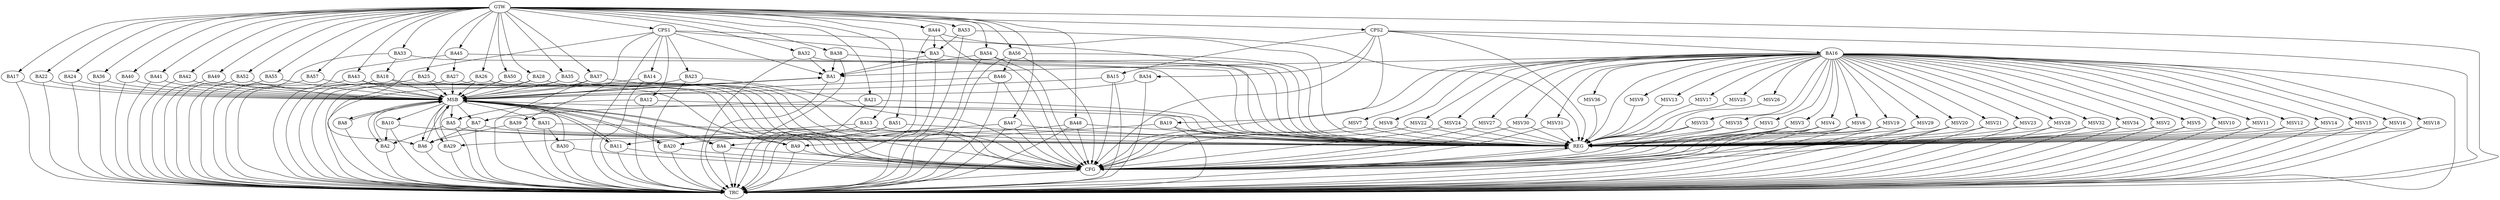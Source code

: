 strict digraph G {
  BA1 [ label="BA1" ];
  BA2 [ label="BA2" ];
  BA3 [ label="BA3" ];
  BA4 [ label="BA4" ];
  BA5 [ label="BA5" ];
  BA6 [ label="BA6" ];
  BA7 [ label="BA7" ];
  BA8 [ label="BA8" ];
  BA9 [ label="BA9" ];
  BA10 [ label="BA10" ];
  BA11 [ label="BA11" ];
  BA12 [ label="BA12" ];
  BA13 [ label="BA13" ];
  BA14 [ label="BA14" ];
  BA15 [ label="BA15" ];
  BA16 [ label="BA16" ];
  BA17 [ label="BA17" ];
  BA18 [ label="BA18" ];
  BA19 [ label="BA19" ];
  BA20 [ label="BA20" ];
  BA21 [ label="BA21" ];
  BA22 [ label="BA22" ];
  BA23 [ label="BA23" ];
  BA24 [ label="BA24" ];
  BA25 [ label="BA25" ];
  BA26 [ label="BA26" ];
  BA27 [ label="BA27" ];
  BA28 [ label="BA28" ];
  BA29 [ label="BA29" ];
  BA30 [ label="BA30" ];
  BA31 [ label="BA31" ];
  BA32 [ label="BA32" ];
  BA33 [ label="BA33" ];
  BA34 [ label="BA34" ];
  BA35 [ label="BA35" ];
  BA36 [ label="BA36" ];
  BA37 [ label="BA37" ];
  BA38 [ label="BA38" ];
  BA39 [ label="BA39" ];
  BA40 [ label="BA40" ];
  BA41 [ label="BA41" ];
  BA42 [ label="BA42" ];
  BA43 [ label="BA43" ];
  BA44 [ label="BA44" ];
  BA45 [ label="BA45" ];
  BA46 [ label="BA46" ];
  BA47 [ label="BA47" ];
  BA48 [ label="BA48" ];
  BA49 [ label="BA49" ];
  BA50 [ label="BA50" ];
  BA51 [ label="BA51" ];
  BA52 [ label="BA52" ];
  BA53 [ label="BA53" ];
  BA54 [ label="BA54" ];
  BA55 [ label="BA55" ];
  BA56 [ label="BA56" ];
  BA57 [ label="BA57" ];
  CPS1 [ label="CPS1" ];
  CPS2 [ label="CPS2" ];
  GTW [ label="GTW" ];
  REG [ label="REG" ];
  MSB [ label="MSB" ];
  CFG [ label="CFG" ];
  TRC [ label="TRC" ];
  MSV1 [ label="MSV1" ];
  MSV2 [ label="MSV2" ];
  MSV3 [ label="MSV3" ];
  MSV4 [ label="MSV4" ];
  MSV5 [ label="MSV5" ];
  MSV6 [ label="MSV6" ];
  MSV7 [ label="MSV7" ];
  MSV8 [ label="MSV8" ];
  MSV9 [ label="MSV9" ];
  MSV10 [ label="MSV10" ];
  MSV11 [ label="MSV11" ];
  MSV12 [ label="MSV12" ];
  MSV13 [ label="MSV13" ];
  MSV14 [ label="MSV14" ];
  MSV15 [ label="MSV15" ];
  MSV16 [ label="MSV16" ];
  MSV17 [ label="MSV17" ];
  MSV18 [ label="MSV18" ];
  MSV19 [ label="MSV19" ];
  MSV20 [ label="MSV20" ];
  MSV21 [ label="MSV21" ];
  MSV22 [ label="MSV22" ];
  MSV23 [ label="MSV23" ];
  MSV24 [ label="MSV24" ];
  MSV25 [ label="MSV25" ];
  MSV26 [ label="MSV26" ];
  MSV27 [ label="MSV27" ];
  MSV28 [ label="MSV28" ];
  MSV29 [ label="MSV29" ];
  MSV30 [ label="MSV30" ];
  MSV31 [ label="MSV31" ];
  MSV32 [ label="MSV32" ];
  MSV33 [ label="MSV33" ];
  MSV34 [ label="MSV34" ];
  MSV35 [ label="MSV35" ];
  MSV36 [ label="MSV36" ];
  BA3 -> BA1;
  BA5 -> BA2;
  BA7 -> BA6;
  BA10 -> BA2;
  BA12 -> BA5;
  BA13 -> BA11;
  BA16 -> BA1;
  BA19 -> BA9;
  BA21 -> BA7;
  BA31 -> BA30;
  BA32 -> BA1;
  BA33 -> BA18;
  BA38 -> BA1;
  BA39 -> BA6;
  BA44 -> BA3;
  BA45 -> BA27;
  BA47 -> BA4;
  BA48 -> BA29;
  BA51 -> BA20;
  BA53 -> BA3;
  BA54 -> BA1;
  BA56 -> BA46;
  CPS1 -> BA6;
  CPS1 -> BA23;
  CPS1 -> BA12;
  CPS1 -> BA3;
  CPS1 -> BA14;
  CPS1 -> BA39;
  CPS1 -> BA1;
  CPS2 -> BA34;
  CPS2 -> BA16;
  CPS2 -> BA19;
  CPS2 -> BA15;
  GTW -> BA13;
  GTW -> BA17;
  GTW -> BA21;
  GTW -> BA22;
  GTW -> BA24;
  GTW -> BA25;
  GTW -> BA26;
  GTW -> BA28;
  GTW -> BA32;
  GTW -> BA33;
  GTW -> BA35;
  GTW -> BA36;
  GTW -> BA37;
  GTW -> BA38;
  GTW -> BA40;
  GTW -> BA41;
  GTW -> BA42;
  GTW -> BA43;
  GTW -> BA44;
  GTW -> BA45;
  GTW -> BA47;
  GTW -> BA48;
  GTW -> BA49;
  GTW -> BA50;
  GTW -> BA51;
  GTW -> BA52;
  GTW -> BA53;
  GTW -> BA54;
  GTW -> BA55;
  GTW -> BA56;
  GTW -> BA57;
  GTW -> CPS1;
  GTW -> CPS2;
  BA3 -> REG;
  BA5 -> REG;
  BA7 -> REG;
  BA10 -> REG;
  BA12 -> REG;
  BA13 -> REG;
  BA16 -> REG;
  BA19 -> REG;
  BA21 -> REG;
  BA31 -> REG;
  BA32 -> REG;
  BA33 -> REG;
  BA38 -> REG;
  BA39 -> REG;
  BA44 -> REG;
  BA45 -> REG;
  BA47 -> REG;
  BA48 -> REG;
  BA51 -> REG;
  BA53 -> REG;
  BA54 -> REG;
  BA56 -> REG;
  CPS1 -> REG;
  CPS2 -> REG;
  BA1 -> MSB;
  MSB -> BA2;
  MSB -> REG;
  BA2 -> MSB;
  MSB -> BA1;
  BA4 -> MSB;
  BA6 -> MSB;
  BA8 -> MSB;
  MSB -> BA7;
  BA9 -> MSB;
  BA11 -> MSB;
  BA14 -> MSB;
  MSB -> BA6;
  BA15 -> MSB;
  BA17 -> MSB;
  BA18 -> MSB;
  BA20 -> MSB;
  MSB -> BA11;
  BA22 -> MSB;
  MSB -> BA10;
  BA23 -> MSB;
  MSB -> BA8;
  BA24 -> MSB;
  BA25 -> MSB;
  BA26 -> MSB;
  BA27 -> MSB;
  MSB -> BA4;
  BA28 -> MSB;
  BA29 -> MSB;
  BA30 -> MSB;
  BA34 -> MSB;
  MSB -> BA29;
  BA35 -> MSB;
  BA36 -> MSB;
  BA37 -> MSB;
  BA40 -> MSB;
  BA41 -> MSB;
  MSB -> BA20;
  BA42 -> MSB;
  BA43 -> MSB;
  MSB -> BA31;
  BA46 -> MSB;
  BA49 -> MSB;
  BA50 -> MSB;
  MSB -> BA5;
  BA52 -> MSB;
  MSB -> BA9;
  BA55 -> MSB;
  BA57 -> MSB;
  BA15 -> CFG;
  BA56 -> CFG;
  BA18 -> CFG;
  BA25 -> CFG;
  BA50 -> CFG;
  BA43 -> CFG;
  BA11 -> CFG;
  BA54 -> CFG;
  CPS2 -> CFG;
  BA9 -> CFG;
  BA23 -> CFG;
  BA4 -> CFG;
  BA28 -> CFG;
  BA20 -> CFG;
  BA46 -> CFG;
  BA47 -> CFG;
  BA30 -> CFG;
  BA35 -> CFG;
  BA16 -> CFG;
  BA48 -> CFG;
  BA44 -> CFG;
  BA37 -> CFG;
  BA27 -> CFG;
  BA26 -> CFG;
  REG -> CFG;
  BA1 -> TRC;
  BA2 -> TRC;
  BA3 -> TRC;
  BA4 -> TRC;
  BA5 -> TRC;
  BA6 -> TRC;
  BA7 -> TRC;
  BA8 -> TRC;
  BA9 -> TRC;
  BA10 -> TRC;
  BA11 -> TRC;
  BA12 -> TRC;
  BA13 -> TRC;
  BA14 -> TRC;
  BA15 -> TRC;
  BA16 -> TRC;
  BA17 -> TRC;
  BA18 -> TRC;
  BA19 -> TRC;
  BA20 -> TRC;
  BA21 -> TRC;
  BA22 -> TRC;
  BA23 -> TRC;
  BA24 -> TRC;
  BA25 -> TRC;
  BA26 -> TRC;
  BA27 -> TRC;
  BA28 -> TRC;
  BA29 -> TRC;
  BA30 -> TRC;
  BA31 -> TRC;
  BA32 -> TRC;
  BA33 -> TRC;
  BA34 -> TRC;
  BA35 -> TRC;
  BA36 -> TRC;
  BA37 -> TRC;
  BA38 -> TRC;
  BA39 -> TRC;
  BA40 -> TRC;
  BA41 -> TRC;
  BA42 -> TRC;
  BA43 -> TRC;
  BA44 -> TRC;
  BA45 -> TRC;
  BA46 -> TRC;
  BA47 -> TRC;
  BA48 -> TRC;
  BA49 -> TRC;
  BA50 -> TRC;
  BA51 -> TRC;
  BA52 -> TRC;
  BA53 -> TRC;
  BA54 -> TRC;
  BA55 -> TRC;
  BA56 -> TRC;
  BA57 -> TRC;
  CPS1 -> TRC;
  CPS2 -> TRC;
  GTW -> TRC;
  CFG -> TRC;
  TRC -> REG;
  BA16 -> MSV1;
  BA16 -> MSV2;
  MSV1 -> REG;
  MSV1 -> CFG;
  MSV2 -> REG;
  MSV2 -> TRC;
  BA16 -> MSV3;
  MSV3 -> REG;
  MSV3 -> TRC;
  MSV3 -> CFG;
  BA16 -> MSV4;
  MSV4 -> REG;
  MSV4 -> TRC;
  MSV4 -> CFG;
  BA16 -> MSV5;
  BA16 -> MSV6;
  BA16 -> MSV7;
  MSV5 -> REG;
  MSV5 -> TRC;
  MSV6 -> REG;
  MSV6 -> TRC;
  MSV6 -> CFG;
  MSV7 -> REG;
  MSV7 -> CFG;
  BA16 -> MSV8;
  MSV8 -> REG;
  MSV8 -> CFG;
  BA16 -> MSV9;
  MSV9 -> REG;
  BA16 -> MSV10;
  BA16 -> MSV11;
  BA16 -> MSV12;
  BA16 -> MSV13;
  BA16 -> MSV14;
  BA16 -> MSV15;
  MSV10 -> REG;
  MSV10 -> TRC;
  MSV11 -> REG;
  MSV11 -> TRC;
  MSV12 -> REG;
  MSV12 -> TRC;
  MSV13 -> REG;
  MSV14 -> REG;
  MSV14 -> TRC;
  MSV15 -> REG;
  MSV15 -> TRC;
  BA16 -> MSV16;
  MSV16 -> REG;
  MSV16 -> TRC;
  BA16 -> MSV17;
  BA16 -> MSV18;
  MSV17 -> REG;
  MSV18 -> REG;
  MSV18 -> TRC;
  BA16 -> MSV19;
  MSV19 -> REG;
  MSV19 -> TRC;
  MSV19 -> CFG;
  BA16 -> MSV20;
  MSV20 -> REG;
  MSV20 -> TRC;
  MSV20 -> CFG;
  BA16 -> MSV21;
  BA16 -> MSV22;
  BA16 -> MSV23;
  MSV21 -> REG;
  MSV21 -> TRC;
  MSV22 -> REG;
  MSV22 -> CFG;
  MSV23 -> REG;
  MSV23 -> TRC;
  BA16 -> MSV24;
  BA16 -> MSV25;
  BA16 -> MSV26;
  BA16 -> MSV27;
  MSV24 -> REG;
  MSV24 -> CFG;
  MSV25 -> REG;
  MSV26 -> REG;
  MSV27 -> REG;
  MSV27 -> CFG;
  BA16 -> MSV28;
  MSV28 -> REG;
  MSV28 -> TRC;
  BA16 -> MSV29;
  BA16 -> MSV30;
  BA16 -> MSV31;
  MSV29 -> REG;
  MSV29 -> TRC;
  MSV29 -> CFG;
  MSV30 -> REG;
  MSV30 -> CFG;
  MSV31 -> REG;
  MSV31 -> CFG;
  BA16 -> MSV32;
  BA16 -> MSV33;
  MSV32 -> REG;
  MSV32 -> TRC;
  MSV33 -> REG;
  MSV33 -> CFG;
  BA16 -> MSV34;
  BA16 -> MSV35;
  BA16 -> MSV36;
  MSV34 -> REG;
  MSV34 -> TRC;
  MSV35 -> REG;
  MSV35 -> CFG;
  MSV36 -> REG;
}
